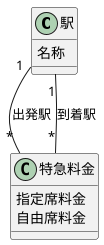 @startuml

class 駅 {
  名称
}

class 特急料金 {
  指定席料金
  自由席料金
}

駅 "1"--"*" 特急料金 : 出発駅
駅 "1"--"*" 特急料金 : 到着駅

@enduml
